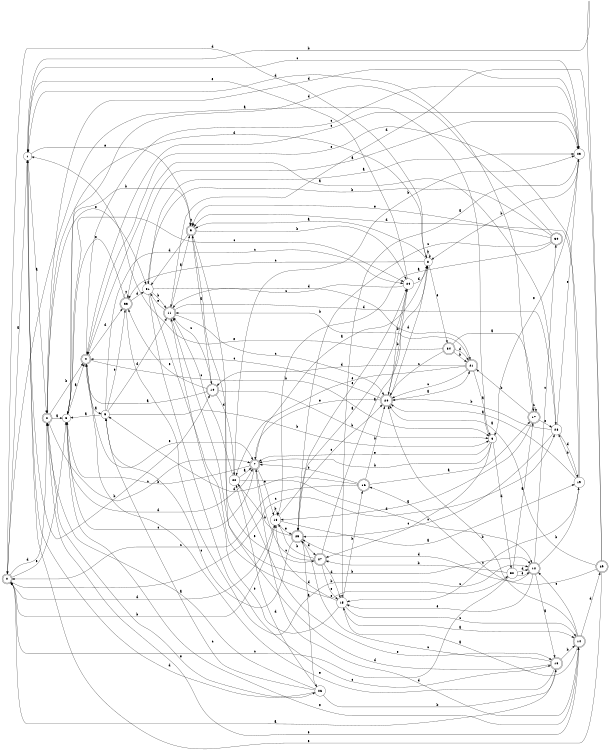 digraph n28_9 {
__start0 [label="" shape="none"];

rankdir=LR;
size="8,5";

s0 [style="rounded,filled", color="black", fillcolor="white" shape="doublecircle", label="0"];
s1 [style="filled", color="black", fillcolor="white" shape="circle", label="1"];
s2 [style="rounded,filled", color="black", fillcolor="white" shape="doublecircle", label="2"];
s3 [style="filled", color="black", fillcolor="white" shape="circle", label="3"];
s4 [style="rounded,filled", color="black", fillcolor="white" shape="doublecircle", label="4"];
s5 [style="filled", color="black", fillcolor="white" shape="circle", label="5"];
s6 [style="filled", color="black", fillcolor="white" shape="circle", label="6"];
s7 [style="rounded,filled", color="black", fillcolor="white" shape="doublecircle", label="7"];
s8 [style="filled", color="black", fillcolor="white" shape="circle", label="8"];
s9 [style="rounded,filled", color="black", fillcolor="white" shape="doublecircle", label="9"];
s10 [style="rounded,filled", color="black", fillcolor="white" shape="doublecircle", label="10"];
s11 [style="rounded,filled", color="black", fillcolor="white" shape="doublecircle", label="11"];
s12 [style="rounded,filled", color="black", fillcolor="white" shape="doublecircle", label="12"];
s13 [style="rounded,filled", color="black", fillcolor="white" shape="doublecircle", label="13"];
s14 [style="rounded,filled", color="black", fillcolor="white" shape="doublecircle", label="14"];
s15 [style="filled", color="black", fillcolor="white" shape="circle", label="15"];
s16 [style="rounded,filled", color="black", fillcolor="white" shape="doublecircle", label="16"];
s17 [style="rounded,filled", color="black", fillcolor="white" shape="doublecircle", label="17"];
s18 [style="filled", color="black", fillcolor="white" shape="circle", label="18"];
s19 [style="filled", color="black", fillcolor="white" shape="circle", label="19"];
s20 [style="rounded,filled", color="black", fillcolor="white" shape="doublecircle", label="20"];
s21 [style="rounded,filled", color="black", fillcolor="white" shape="doublecircle", label="21"];
s22 [style="filled", color="black", fillcolor="white" shape="circle", label="22"];
s23 [style="filled", color="black", fillcolor="white" shape="circle", label="23"];
s24 [style="filled", color="black", fillcolor="white" shape="circle", label="24"];
s25 [style="rounded,filled", color="black", fillcolor="white" shape="doublecircle", label="25"];
s26 [style="filled", color="black", fillcolor="white" shape="circle", label="26"];
s27 [style="rounded,filled", color="black", fillcolor="white" shape="doublecircle", label="27"];
s28 [style="filled", color="black", fillcolor="white" shape="circle", label="28"];
s29 [style="rounded,filled", color="black", fillcolor="white" shape="doublecircle", label="29"];
s30 [style="rounded,filled", color="black", fillcolor="white" shape="doublecircle", label="30"];
s31 [style="filled", color="black", fillcolor="white" shape="circle", label="31"];
s32 [style="filled", color="black", fillcolor="white" shape="circle", label="32"];
s33 [style="rounded,filled", color="black", fillcolor="white" shape="doublecircle", label="33"];
s34 [style="rounded,filled", color="black", fillcolor="white" shape="doublecircle", label="34"];
s0 -> s1 [label="a"];
s0 -> s18 [label="b"];
s0 -> s28 [label="c"];
s0 -> s2 [label="d"];
s0 -> s3 [label="e"];
s1 -> s2 [label="a"];
s1 -> s10 [label="b"];
s1 -> s23 [label="c"];
s1 -> s26 [label="d"];
s1 -> s9 [label="e"];
s2 -> s3 [label="a"];
s2 -> s4 [label="b"];
s2 -> s7 [label="c"];
s2 -> s8 [label="d"];
s2 -> s31 [label="e"];
s3 -> s4 [label="a"];
s3 -> s9 [label="b"];
s3 -> s24 [label="c"];
s3 -> s7 [label="d"];
s3 -> s14 [label="e"];
s4 -> s5 [label="a"];
s4 -> s6 [label="b"];
s4 -> s23 [label="c"];
s4 -> s33 [label="d"];
s4 -> s7 [label="e"];
s5 -> s3 [label="a"];
s5 -> s6 [label="b"];
s5 -> s24 [label="c"];
s5 -> s11 [label="d"];
s5 -> s33 [label="e"];
s6 -> s0 [label="a"];
s6 -> s7 [label="b"];
s6 -> s27 [label="c"];
s6 -> s32 [label="d"];
s6 -> s7 [label="e"];
s7 -> s8 [label="a"];
s7 -> s3 [label="b"];
s7 -> s3 [label="c"];
s7 -> s14 [label="d"];
s7 -> s18 [label="e"];
s8 -> s9 [label="a"];
s8 -> s8 [label="b"];
s8 -> s33 [label="c"];
s8 -> s0 [label="d"];
s8 -> s34 [label="e"];
s9 -> s10 [label="a"];
s9 -> s24 [label="b"];
s9 -> s9 [label="c"];
s9 -> s31 [label="d"];
s9 -> s27 [label="e"];
s10 -> s4 [label="a"];
s10 -> s6 [label="b"];
s10 -> s11 [label="c"];
s10 -> s22 [label="d"];
s10 -> s33 [label="e"];
s11 -> s9 [label="a"];
s11 -> s12 [label="b"];
s11 -> s20 [label="c"];
s11 -> s28 [label="d"];
s11 -> s31 [label="e"];
s12 -> s13 [label="a"];
s12 -> s19 [label="b"];
s12 -> s30 [label="c"];
s12 -> s25 [label="d"];
s12 -> s15 [label="e"];
s13 -> s0 [label="a"];
s13 -> s14 [label="b"];
s13 -> s25 [label="c"];
s13 -> s9 [label="d"];
s13 -> s4 [label="e"];
s14 -> s15 [label="a"];
s14 -> s20 [label="b"];
s14 -> s12 [label="c"];
s14 -> s29 [label="d"];
s14 -> s2 [label="e"];
s15 -> s14 [label="a"];
s15 -> s16 [label="b"];
s15 -> s14 [label="c"];
s15 -> s18 [label="d"];
s15 -> s11 [label="e"];
s16 -> s17 [label="a"];
s16 -> s20 [label="b"];
s16 -> s0 [label="c"];
s16 -> s5 [label="d"];
s16 -> s7 [label="e"];
s17 -> s18 [label="a"];
s17 -> s21 [label="b"];
s17 -> s17 [label="c"];
s17 -> s1 [label="d"];
s17 -> s28 [label="e"];
s18 -> s19 [label="a"];
s18 -> s18 [label="b"];
s18 -> s20 [label="c"];
s18 -> s0 [label="d"];
s18 -> s25 [label="e"];
s19 -> s20 [label="a"];
s19 -> s28 [label="b"];
s19 -> s15 [label="c"];
s19 -> s9 [label="d"];
s19 -> s4 [label="e"];
s20 -> s21 [label="a"];
s20 -> s24 [label="b"];
s20 -> s4 [label="c"];
s20 -> s8 [label="d"];
s20 -> s7 [label="e"];
s21 -> s6 [label="a"];
s21 -> s11 [label="b"];
s21 -> s20 [label="c"];
s21 -> s10 [label="d"];
s21 -> s22 [label="e"];
s22 -> s7 [label="a"];
s22 -> s23 [label="b"];
s22 -> s11 [label="c"];
s22 -> s12 [label="d"];
s22 -> s13 [label="e"];
s23 -> s15 [label="a"];
s23 -> s8 [label="b"];
s23 -> s4 [label="c"];
s23 -> s2 [label="d"];
s23 -> s6 [label="e"];
s24 -> s25 [label="a"];
s24 -> s20 [label="b"];
s24 -> s11 [label="c"];
s24 -> s8 [label="d"];
s24 -> s1 [label="e"];
s25 -> s26 [label="a"];
s25 -> s22 [label="b"];
s25 -> s5 [label="c"];
s25 -> s27 [label="d"];
s25 -> s24 [label="e"];
s26 -> s2 [label="a"];
s26 -> s13 [label="b"];
s26 -> s5 [label="c"];
s26 -> s22 [label="d"];
s26 -> s2 [label="e"];
s27 -> s8 [label="a"];
s27 -> s18 [label="b"];
s27 -> s7 [label="c"];
s27 -> s15 [label="d"];
s27 -> s15 [label="e"];
s28 -> s4 [label="a"];
s28 -> s20 [label="b"];
s28 -> s25 [label="c"];
s28 -> s19 [label="d"];
s28 -> s23 [label="e"];
s29 -> s20 [label="a"];
s29 -> s1 [label="b"];
s29 -> s16 [label="c"];
s29 -> s11 [label="d"];
s29 -> s1 [label="e"];
s30 -> s18 [label="a"];
s30 -> s31 [label="b"];
s30 -> s25 [label="c"];
s30 -> s3 [label="d"];
s30 -> s9 [label="e"];
s31 -> s23 [label="a"];
s31 -> s11 [label="b"];
s31 -> s13 [label="c"];
s31 -> s21 [label="d"];
s31 -> s32 [label="e"];
s32 -> s17 [label="a"];
s32 -> s27 [label="b"];
s32 -> s0 [label="c"];
s32 -> s12 [label="d"];
s32 -> s12 [label="e"];
s33 -> s23 [label="a"];
s33 -> s12 [label="b"];
s33 -> s33 [label="c"];
s33 -> s31 [label="d"];
s33 -> s3 [label="e"];
s34 -> s17 [label="a"];
s34 -> s21 [label="b"];
s34 -> s20 [label="c"];
s34 -> s21 [label="d"];
s34 -> s1 [label="e"];

}